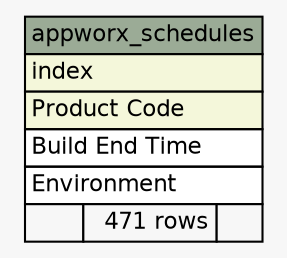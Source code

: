 // dot 2.2.1 on Windows 10 10.0
// SchemaSpy rev 590
digraph "appworx_schedules" {
  graph [
    rankdir="RL"
    bgcolor="#f7f7f7"
    nodesep="0.18"
    ranksep="0.46"
    fontname="Helvetica"
    fontsize="11"
  ];
  node [
    fontname="Helvetica"
    fontsize="11"
    shape="plaintext"
  ];
  edge [
    arrowsize="0.8"
  ];
  "appworx_schedules" [
    label=<
    <TABLE BORDER="0" CELLBORDER="1" CELLSPACING="0" BGCOLOR="#ffffff">
      <TR><TD COLSPAN="3" BGCOLOR="#9bab96" ALIGN="CENTER">appworx_schedules</TD></TR>
      <TR><TD PORT="index" COLSPAN="3" BGCOLOR="#f4f7da" ALIGN="LEFT">index</TD></TR>
      <TR><TD PORT="Product Code" COLSPAN="3" BGCOLOR="#f4f7da" ALIGN="LEFT">Product Code</TD></TR>
      <TR><TD PORT="Build End Time" COLSPAN="3" ALIGN="LEFT">Build End Time</TD></TR>
      <TR><TD PORT="Environment" COLSPAN="3" ALIGN="LEFT">Environment</TD></TR>
      <TR><TD ALIGN="LEFT" BGCOLOR="#f7f7f7">  </TD><TD ALIGN="RIGHT" BGCOLOR="#f7f7f7">471 rows</TD><TD ALIGN="RIGHT" BGCOLOR="#f7f7f7">  </TD></TR>
    </TABLE>>
    URL="tables/appworx_schedules.html"
    tooltip="appworx_schedules"
  ];
}
